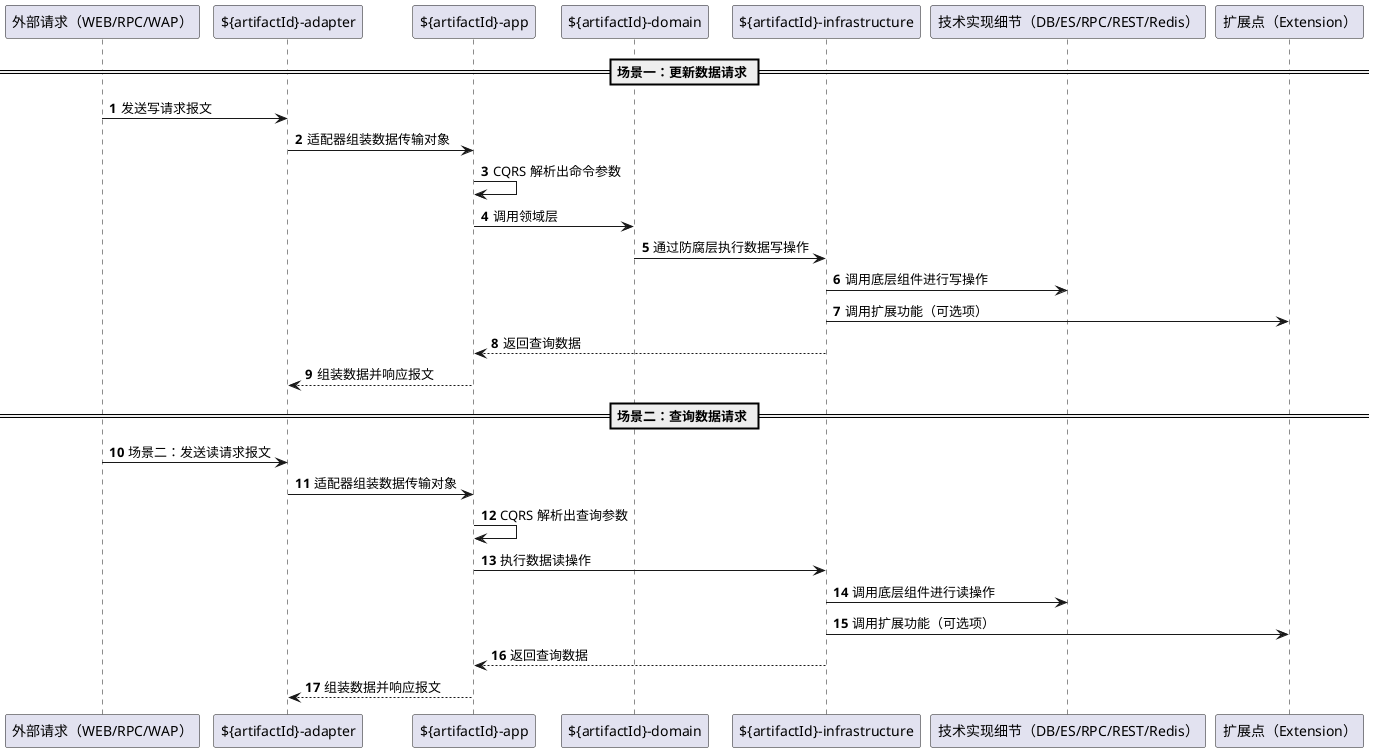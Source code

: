 @startuml

autonumber

== 场景一：更新数据请求 ==

"外部请求（WEB/RPC/WAP）" -> "${artifactId}-adapter": 发送写请求报文
"${artifactId}-adapter" -> "${artifactId}-app": 适配器组装数据传输对象
"${artifactId}-app" -> "${artifactId}-app": CQRS 解析出命令参数
"${artifactId}-app" -> "${artifactId}-domain": 调用领域层
"${artifactId}-domain" -> "${artifactId}-infrastructure": 通过防腐层执行数据写操作
"${artifactId}-infrastructure" -> "技术实现细节（DB/ES/RPC/REST/Redis）": 调用底层组件进行写操作
"${artifactId}-infrastructure" -> "扩展点（Extension）": 调用扩展功能（可选项）
"${artifactId}-infrastructure" --> "${artifactId}-app": 返回查询数据
"${artifactId}-app" --> "${artifactId}-adapter": 组装数据并响应报文

== 场景二：查询数据请求 ==

"外部请求（WEB/RPC/WAP）" -> "${artifactId}-adapter": 场景二：发送读请求报文
"${artifactId}-adapter" -> "${artifactId}-app": 适配器组装数据传输对象
"${artifactId}-app" -> "${artifactId}-app": CQRS 解析出查询参数
"${artifactId}-app" -> "${artifactId}-infrastructure": 执行数据读操作
"${artifactId}-infrastructure" -> "技术实现细节（DB/ES/RPC/REST/Redis）": 调用底层组件进行读操作
"${artifactId}-infrastructure" -> "扩展点（Extension）": 调用扩展功能（可选项）
"${artifactId}-infrastructure" --> "${artifactId}-app": 返回查询数据
"${artifactId}-app" --> "${artifactId}-adapter": 组装数据并响应报文








@enduml

